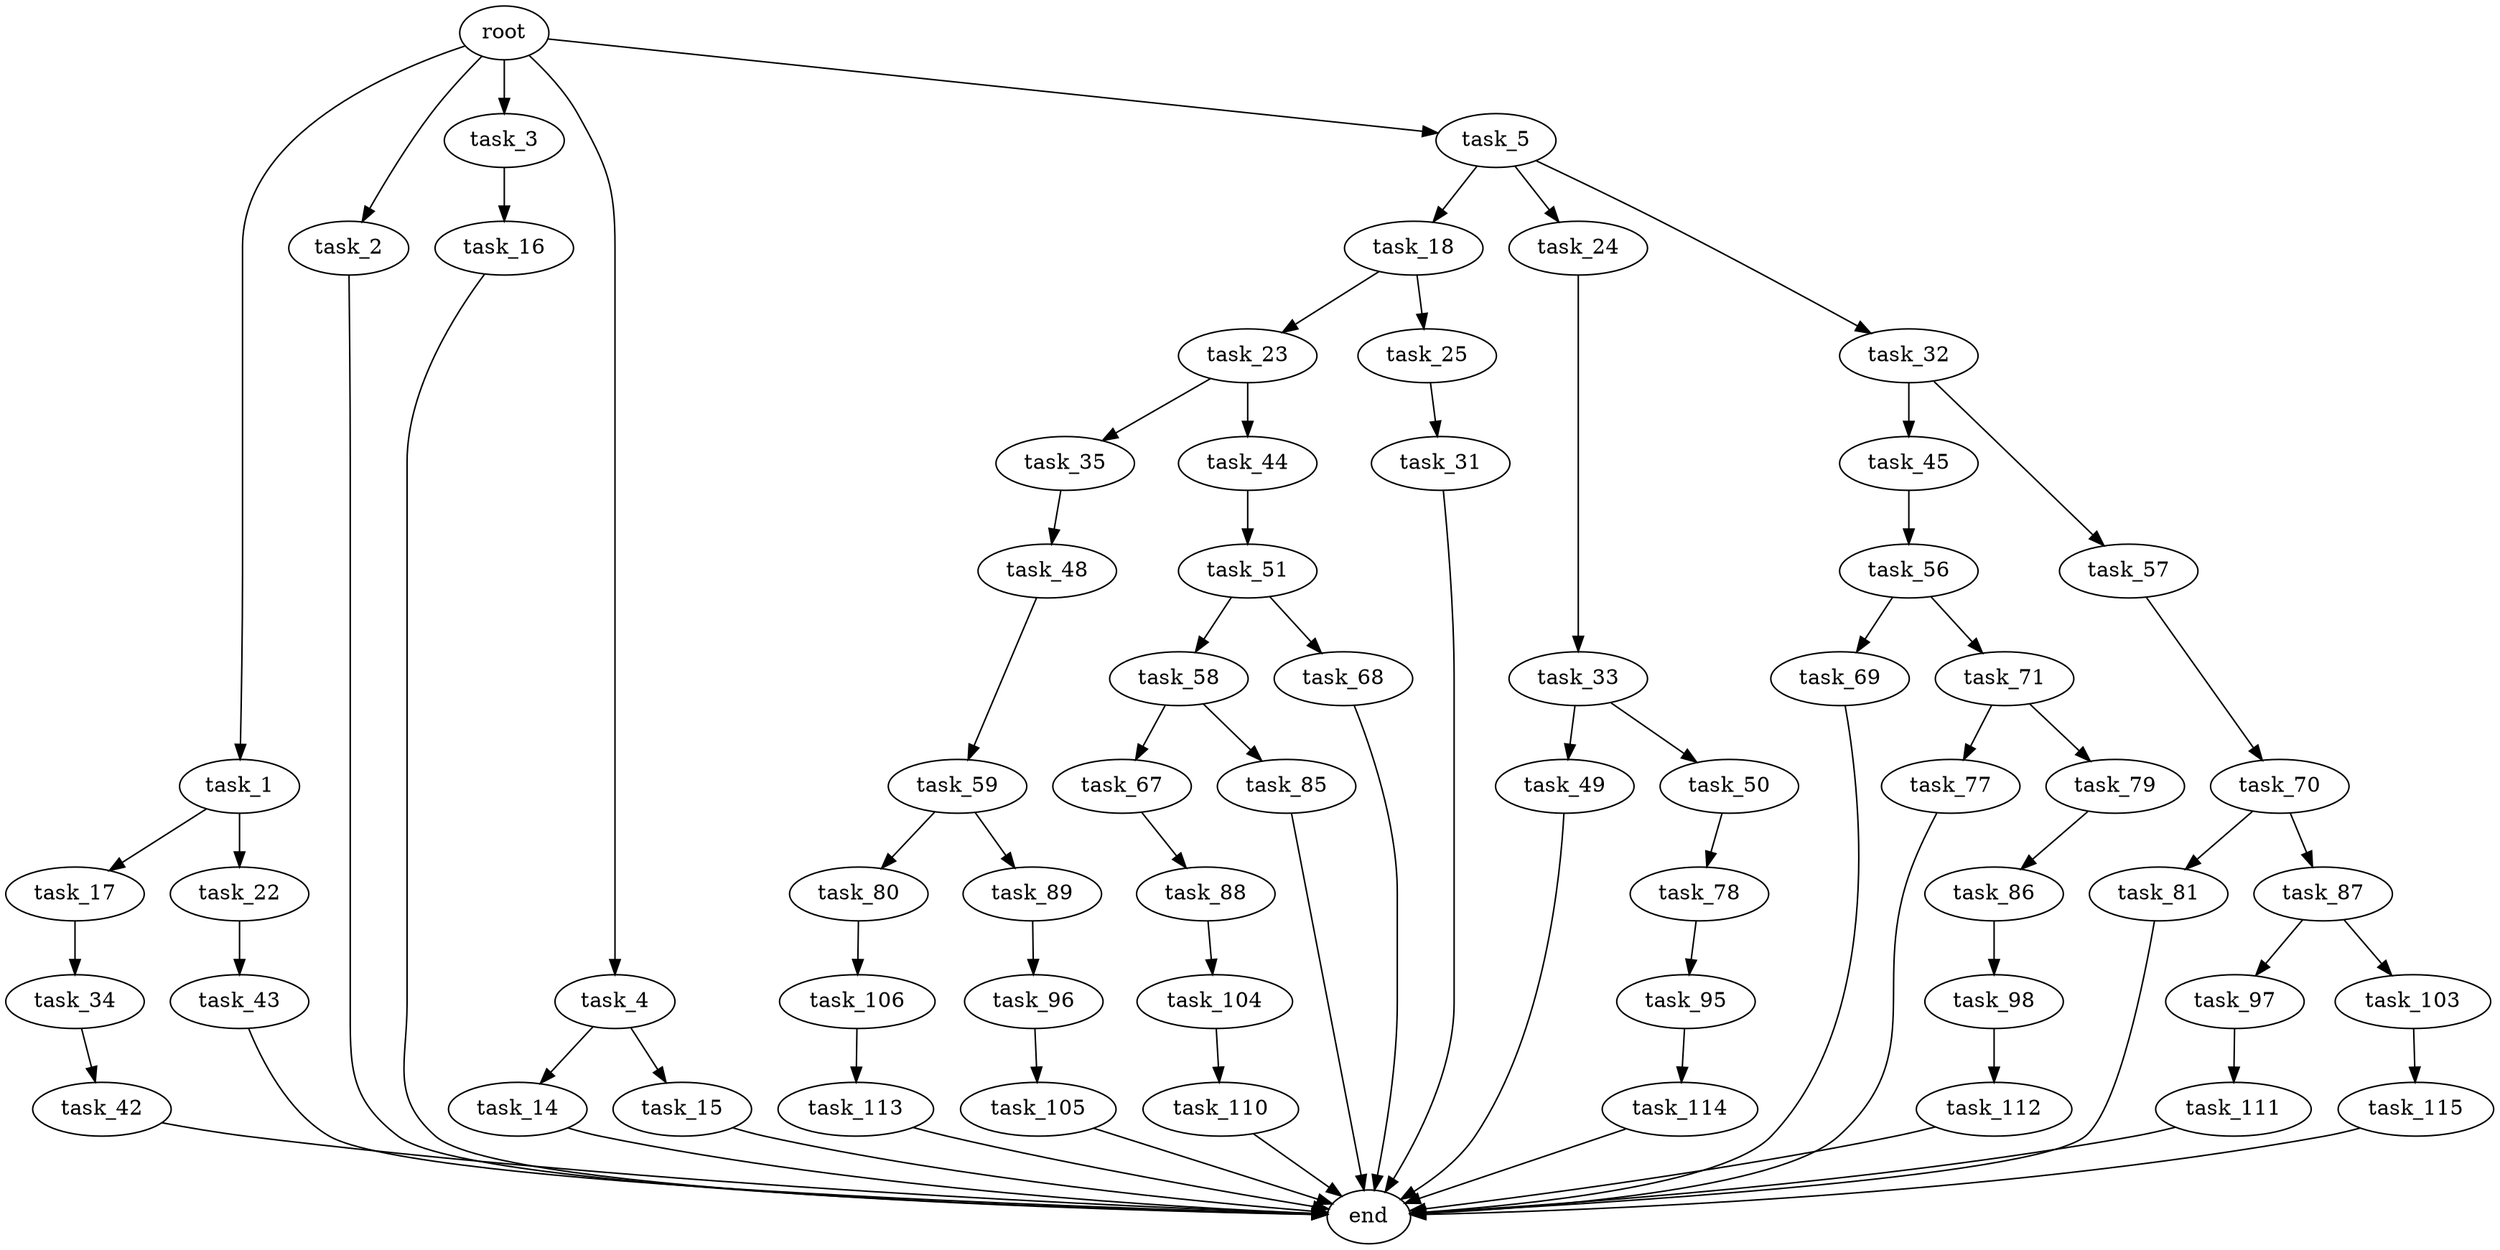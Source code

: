 digraph G {
  root [size="0.000000"];
  task_1 [size="10329075182.000000"];
  task_2 [size="7117672415.000000"];
  task_3 [size="11004159096.000000"];
  task_4 [size="639449095644.000000"];
  task_5 [size="35505959880.000000"];
  task_14 [size="1477009509.000000"];
  task_15 [size="549755813888.000000"];
  task_16 [size="23575620725.000000"];
  task_17 [size="113820084005.000000"];
  task_18 [size="17164821834.000000"];
  task_22 [size="1073741824000.000000"];
  task_23 [size="549755813888.000000"];
  task_24 [size="68719476736.000000"];
  task_25 [size="549755813888.000000"];
  task_31 [size="204906399283.000000"];
  task_32 [size="23265097555.000000"];
  task_33 [size="28991029248.000000"];
  task_34 [size="28991029248.000000"];
  task_35 [size="10102564689.000000"];
  task_42 [size="549755813888.000000"];
  task_43 [size="10673013726.000000"];
  task_44 [size="549755813888.000000"];
  task_45 [size="3571162206.000000"];
  task_48 [size="558268394375.000000"];
  task_49 [size="306555658613.000000"];
  task_50 [size="106437749714.000000"];
  task_51 [size="394541711422.000000"];
  task_56 [size="28991029248.000000"];
  task_57 [size="142403513188.000000"];
  task_58 [size="768318273187.000000"];
  task_59 [size="231928233984.000000"];
  task_67 [size="134217728000.000000"];
  task_68 [size="2300330458.000000"];
  task_69 [size="1093209076906.000000"];
  task_70 [size="113160983551.000000"];
  task_71 [size="134217728000.000000"];
  task_77 [size="28991029248.000000"];
  task_78 [size="28991029248.000000"];
  task_79 [size="110552555284.000000"];
  task_80 [size="593954004377.000000"];
  task_81 [size="546969624.000000"];
  task_85 [size="247647506509.000000"];
  task_86 [size="3772287167.000000"];
  task_87 [size="5853623173.000000"];
  task_88 [size="231928233984.000000"];
  task_89 [size="155018860976.000000"];
  task_95 [size="782757789696.000000"];
  task_96 [size="30653214074.000000"];
  task_97 [size="9713809570.000000"];
  task_98 [size="18865451342.000000"];
  task_103 [size="68719476736.000000"];
  task_104 [size="13383505830.000000"];
  task_105 [size="28991029248.000000"];
  task_106 [size="231928233984.000000"];
  task_110 [size="45377028703.000000"];
  task_111 [size="23375111361.000000"];
  task_112 [size="41910314055.000000"];
  task_113 [size="6102677371.000000"];
  task_114 [size="3147085716.000000"];
  task_115 [size="100125680860.000000"];
  end [size="0.000000"];

  root -> task_1 [size="1.000000"];
  root -> task_2 [size="1.000000"];
  root -> task_3 [size="1.000000"];
  root -> task_4 [size="1.000000"];
  root -> task_5 [size="1.000000"];
  task_1 -> task_17 [size="301989888.000000"];
  task_1 -> task_22 [size="301989888.000000"];
  task_2 -> end [size="1.000000"];
  task_3 -> task_16 [size="301989888.000000"];
  task_4 -> task_14 [size="411041792.000000"];
  task_4 -> task_15 [size="411041792.000000"];
  task_5 -> task_18 [size="33554432.000000"];
  task_5 -> task_24 [size="33554432.000000"];
  task_5 -> task_32 [size="33554432.000000"];
  task_14 -> end [size="1.000000"];
  task_15 -> end [size="1.000000"];
  task_16 -> end [size="1.000000"];
  task_17 -> task_34 [size="536870912.000000"];
  task_18 -> task_23 [size="301989888.000000"];
  task_18 -> task_25 [size="301989888.000000"];
  task_22 -> task_43 [size="838860800.000000"];
  task_23 -> task_35 [size="536870912.000000"];
  task_23 -> task_44 [size="536870912.000000"];
  task_24 -> task_33 [size="134217728.000000"];
  task_25 -> task_31 [size="536870912.000000"];
  task_31 -> end [size="1.000000"];
  task_32 -> task_45 [size="411041792.000000"];
  task_32 -> task_57 [size="411041792.000000"];
  task_33 -> task_49 [size="75497472.000000"];
  task_33 -> task_50 [size="75497472.000000"];
  task_34 -> task_42 [size="75497472.000000"];
  task_35 -> task_48 [size="209715200.000000"];
  task_42 -> end [size="1.000000"];
  task_43 -> end [size="1.000000"];
  task_44 -> task_51 [size="536870912.000000"];
  task_45 -> task_56 [size="75497472.000000"];
  task_48 -> task_59 [size="411041792.000000"];
  task_49 -> end [size="1.000000"];
  task_50 -> task_78 [size="75497472.000000"];
  task_51 -> task_58 [size="838860800.000000"];
  task_51 -> task_68 [size="838860800.000000"];
  task_56 -> task_69 [size="75497472.000000"];
  task_56 -> task_71 [size="75497472.000000"];
  task_57 -> task_70 [size="209715200.000000"];
  task_58 -> task_67 [size="679477248.000000"];
  task_58 -> task_85 [size="679477248.000000"];
  task_59 -> task_80 [size="301989888.000000"];
  task_59 -> task_89 [size="301989888.000000"];
  task_67 -> task_88 [size="209715200.000000"];
  task_68 -> end [size="1.000000"];
  task_69 -> end [size="1.000000"];
  task_70 -> task_81 [size="134217728.000000"];
  task_70 -> task_87 [size="134217728.000000"];
  task_71 -> task_77 [size="209715200.000000"];
  task_71 -> task_79 [size="209715200.000000"];
  task_77 -> end [size="1.000000"];
  task_78 -> task_95 [size="75497472.000000"];
  task_79 -> task_86 [size="75497472.000000"];
  task_80 -> task_106 [size="411041792.000000"];
  task_81 -> end [size="1.000000"];
  task_85 -> end [size="1.000000"];
  task_86 -> task_98 [size="301989888.000000"];
  task_87 -> task_97 [size="679477248.000000"];
  task_87 -> task_103 [size="679477248.000000"];
  task_88 -> task_104 [size="301989888.000000"];
  task_89 -> task_96 [size="209715200.000000"];
  task_95 -> task_114 [size="679477248.000000"];
  task_96 -> task_105 [size="679477248.000000"];
  task_97 -> task_111 [size="301989888.000000"];
  task_98 -> task_112 [size="536870912.000000"];
  task_103 -> task_115 [size="134217728.000000"];
  task_104 -> task_110 [size="411041792.000000"];
  task_105 -> end [size="1.000000"];
  task_106 -> task_113 [size="301989888.000000"];
  task_110 -> end [size="1.000000"];
  task_111 -> end [size="1.000000"];
  task_112 -> end [size="1.000000"];
  task_113 -> end [size="1.000000"];
  task_114 -> end [size="1.000000"];
  task_115 -> end [size="1.000000"];
}
